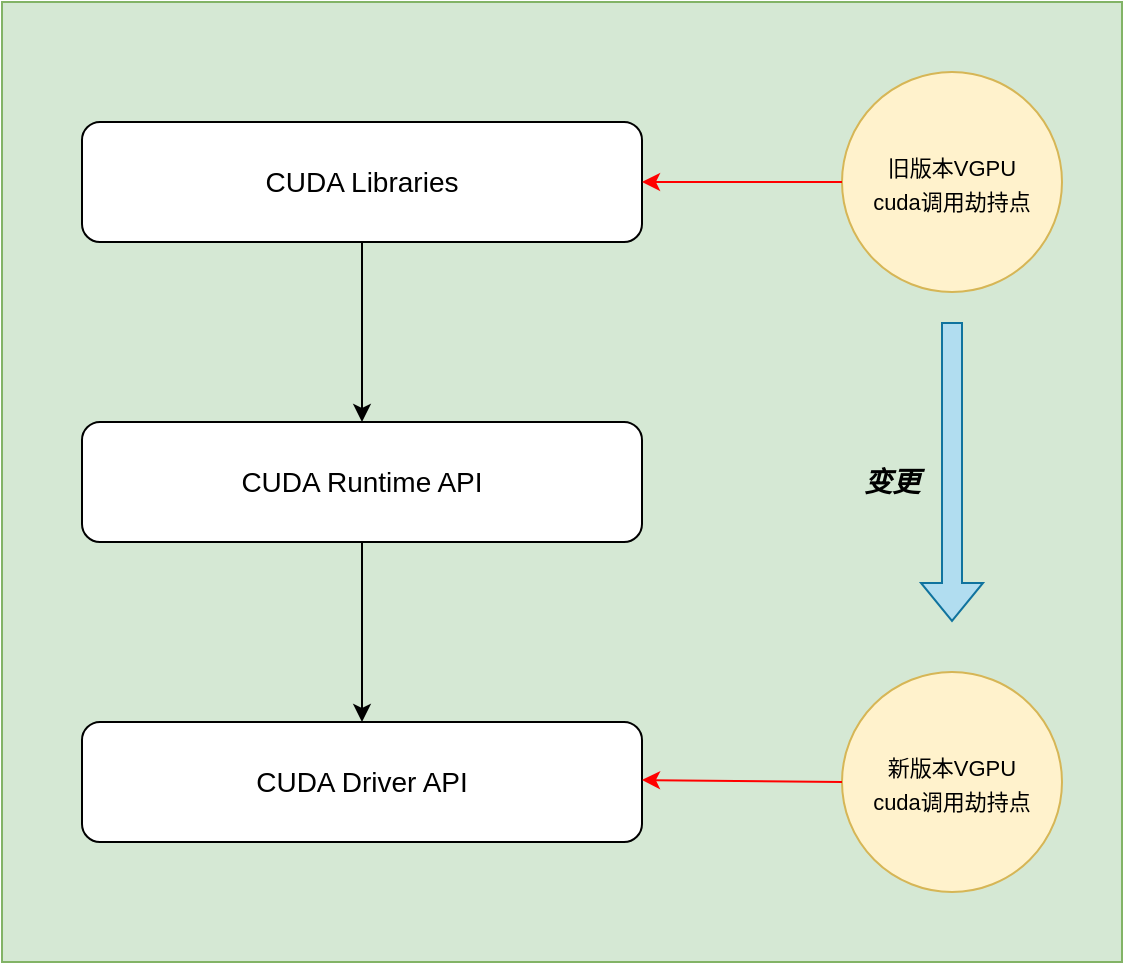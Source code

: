 <mxfile version="20.4.0" type="github">
  <diagram id="Wg0d9Adiy5aKfdoTfnLQ" name="Page-1">
    <mxGraphModel dx="1426" dy="800" grid="1" gridSize="10" guides="1" tooltips="1" connect="1" arrows="1" fold="1" page="1" pageScale="1" pageWidth="850" pageHeight="1100" math="0" shadow="0">
      <root>
        <mxCell id="0" />
        <mxCell id="1" parent="0" />
        <mxCell id="FvD9IX_zH30SK5nC0YlR-1" value="" style="rounded=0;whiteSpace=wrap;html=1;fillColor=#d5e8d4;strokeColor=#82b366;" vertex="1" parent="1">
          <mxGeometry x="160" y="160" width="560" height="480" as="geometry" />
        </mxCell>
        <mxCell id="FvD9IX_zH30SK5nC0YlR-2" value="&lt;font style=&quot;font-size: 14px;&quot;&gt;CUDA Driver API&lt;/font&gt;" style="rounded=1;whiteSpace=wrap;html=1;" vertex="1" parent="1">
          <mxGeometry x="200" y="520" width="280" height="60" as="geometry" />
        </mxCell>
        <mxCell id="FvD9IX_zH30SK5nC0YlR-3" value="&lt;font style=&quot;font-size: 14px;&quot;&gt;CUDA Runtime API&lt;/font&gt;" style="rounded=1;whiteSpace=wrap;html=1;" vertex="1" parent="1">
          <mxGeometry x="200" y="370" width="280" height="60" as="geometry" />
        </mxCell>
        <mxCell id="FvD9IX_zH30SK5nC0YlR-4" value="&lt;font style=&quot;font-size: 14px;&quot;&gt;CUDA Libraries&lt;/font&gt;" style="rounded=1;whiteSpace=wrap;html=1;" vertex="1" parent="1">
          <mxGeometry x="200" y="220" width="280" height="60" as="geometry" />
        </mxCell>
        <mxCell id="FvD9IX_zH30SK5nC0YlR-7" value="&lt;font style=&quot;font-size: 11px;&quot;&gt;新版本VGPU&lt;br style=&quot;font-size: 11px;&quot;&gt;cuda调用劫持点&lt;/font&gt;" style="ellipse;whiteSpace=wrap;html=1;aspect=fixed;fontSize=14;fillColor=#fff2cc;strokeColor=#d6b656;" vertex="1" parent="1">
          <mxGeometry x="580" y="495" width="110" height="110" as="geometry" />
        </mxCell>
        <mxCell id="FvD9IX_zH30SK5nC0YlR-11" value="&lt;font style=&quot;font-size: 11px;&quot;&gt;旧版本VGPU&lt;br style=&quot;font-size: 11px;&quot;&gt;cuda调用劫持点&lt;/font&gt;" style="ellipse;whiteSpace=wrap;html=1;aspect=fixed;fontSize=14;fillColor=#fff2cc;strokeColor=#d6b656;" vertex="1" parent="1">
          <mxGeometry x="580" y="195" width="110" height="110" as="geometry" />
        </mxCell>
        <mxCell id="FvD9IX_zH30SK5nC0YlR-12" value="" style="endArrow=classic;html=1;rounded=0;fontSize=12;exitX=0.5;exitY=1;exitDx=0;exitDy=0;" edge="1" parent="1" source="FvD9IX_zH30SK5nC0YlR-4" target="FvD9IX_zH30SK5nC0YlR-3">
          <mxGeometry width="50" height="50" relative="1" as="geometry">
            <mxPoint x="400" y="440" as="sourcePoint" />
            <mxPoint x="450" y="390" as="targetPoint" />
          </mxGeometry>
        </mxCell>
        <mxCell id="FvD9IX_zH30SK5nC0YlR-13" value="" style="endArrow=classic;html=1;rounded=0;fontSize=12;exitX=0.5;exitY=1;exitDx=0;exitDy=0;entryX=0.5;entryY=0;entryDx=0;entryDy=0;" edge="1" parent="1" source="FvD9IX_zH30SK5nC0YlR-3" target="FvD9IX_zH30SK5nC0YlR-2">
          <mxGeometry width="50" height="50" relative="1" as="geometry">
            <mxPoint x="350" y="290" as="sourcePoint" />
            <mxPoint x="350" y="380" as="targetPoint" />
          </mxGeometry>
        </mxCell>
        <mxCell id="FvD9IX_zH30SK5nC0YlR-14" value="" style="endArrow=classic;html=1;rounded=0;fontSize=12;exitX=0;exitY=0.5;exitDx=0;exitDy=0;entryX=1;entryY=0.5;entryDx=0;entryDy=0;fillColor=#e51400;strokeColor=#FF0000;strokeWidth=1;" edge="1" parent="1" source="FvD9IX_zH30SK5nC0YlR-11" target="FvD9IX_zH30SK5nC0YlR-4">
          <mxGeometry width="50" height="50" relative="1" as="geometry">
            <mxPoint x="400" y="440" as="sourcePoint" />
            <mxPoint x="450" y="390" as="targetPoint" />
          </mxGeometry>
        </mxCell>
        <mxCell id="FvD9IX_zH30SK5nC0YlR-15" value="" style="endArrow=classic;html=1;rounded=0;fontSize=12;exitX=0;exitY=0.5;exitDx=0;exitDy=0;entryX=1;entryY=0.5;entryDx=0;entryDy=0;fillColor=#e51400;strokeColor=#FF0000;strokeWidth=1;" edge="1" parent="1" source="FvD9IX_zH30SK5nC0YlR-7">
          <mxGeometry width="50" height="50" relative="1" as="geometry">
            <mxPoint x="580" y="549" as="sourcePoint" />
            <mxPoint x="480" y="549" as="targetPoint" />
          </mxGeometry>
        </mxCell>
        <mxCell id="FvD9IX_zH30SK5nC0YlR-17" value="" style="shape=flexArrow;endArrow=classic;html=1;rounded=0;strokeColor=#10739e;strokeWidth=1;fontSize=12;fillColor=#b1ddf0;" edge="1" parent="1">
          <mxGeometry width="50" height="50" relative="1" as="geometry">
            <mxPoint x="635" y="320" as="sourcePoint" />
            <mxPoint x="635" y="470" as="targetPoint" />
          </mxGeometry>
        </mxCell>
        <mxCell id="FvD9IX_zH30SK5nC0YlR-18" value="&lt;span style=&quot;font-size: 14px;&quot;&gt;&lt;font style=&quot;font-size: 14px;&quot;&gt;变更&lt;/font&gt;&lt;/span&gt;" style="rounded=0;whiteSpace=wrap;html=1;fontSize=14;gradientColor=none;fillColor=none;strokeWidth=0;strokeColor=none;fontColor=default;fontStyle=3" vertex="1" parent="1">
          <mxGeometry x="580" y="370" width="50" height="60" as="geometry" />
        </mxCell>
      </root>
    </mxGraphModel>
  </diagram>
</mxfile>
